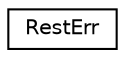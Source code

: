 digraph "Graphical Class Hierarchy"
{
 // LATEX_PDF_SIZE
  edge [fontname="Helvetica",fontsize="10",labelfontname="Helvetica",labelfontsize="10"];
  node [fontname="Helvetica",fontsize="10",shape=record];
  rankdir="LR";
  Node0 [label="RestErr",height=0.2,width=0.4,color="black", fillcolor="white", style="filled",URL="$class_rest_err.html",tooltip=" "];
}
